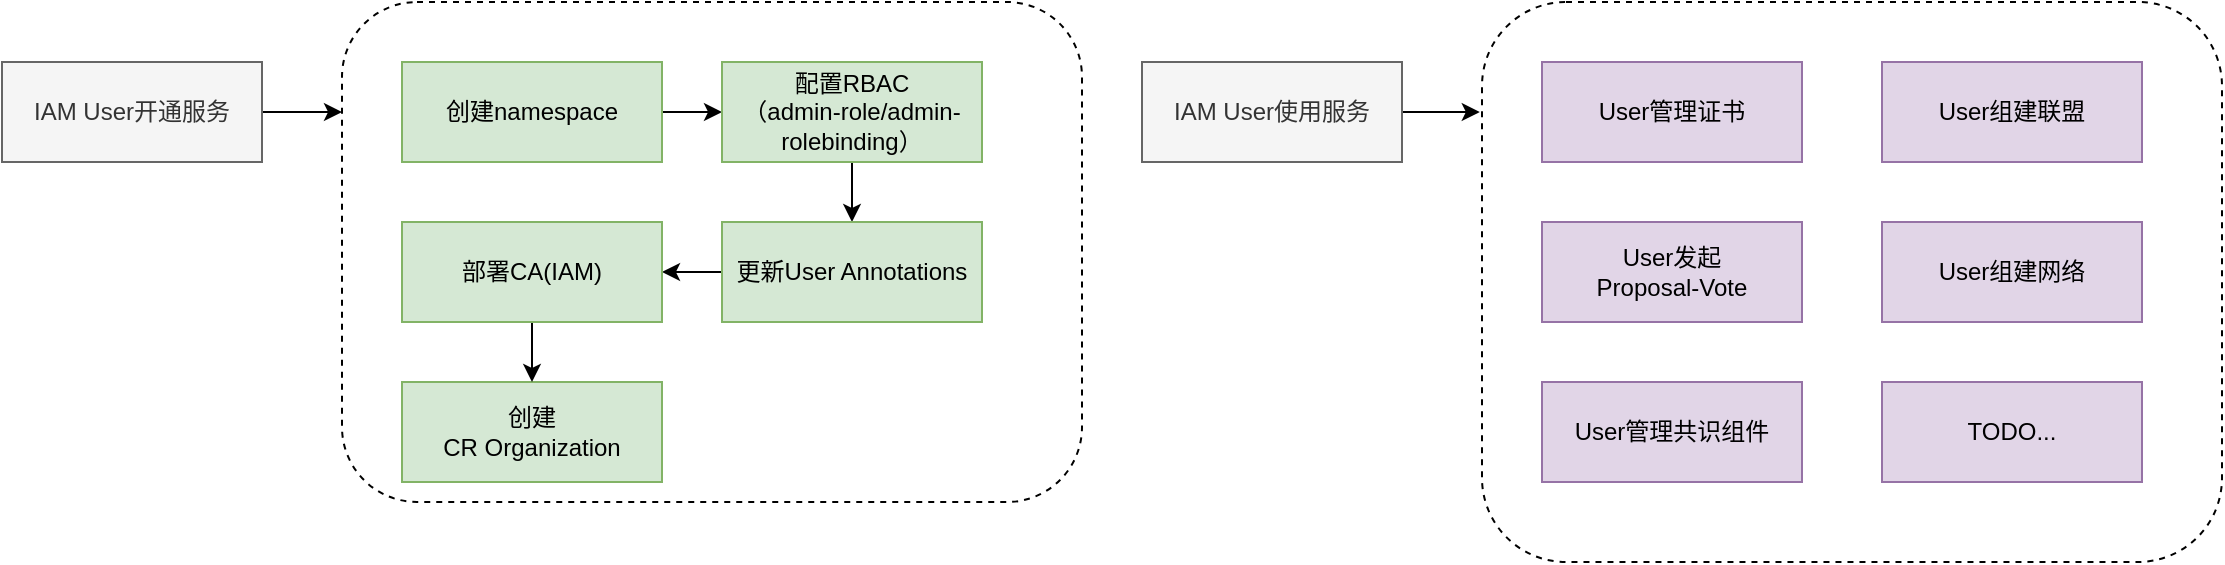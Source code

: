 <mxfile version="20.3.0" type="device"><diagram id="C5RBs43oDa-KdzZeNtuy" name="Page-1"><mxGraphModel dx="1186" dy="613" grid="1" gridSize="10" guides="1" tooltips="1" connect="1" arrows="1" fold="1" page="1" pageScale="1" pageWidth="900" pageHeight="1600" math="0" shadow="0"><root><mxCell id="WIyWlLk6GJQsqaUBKTNV-0"/><mxCell id="WIyWlLk6GJQsqaUBKTNV-1" parent="WIyWlLk6GJQsqaUBKTNV-0"/><mxCell id="NUPRMsHmclSMkxbChcbH-28" value="" style="rounded=1;whiteSpace=wrap;html=1;dashed=1;" parent="WIyWlLk6GJQsqaUBKTNV-1" vertex="1"><mxGeometry x="780" y="70" width="370" height="280" as="geometry"/></mxCell><mxCell id="NUPRMsHmclSMkxbChcbH-27" value="" style="rounded=1;whiteSpace=wrap;html=1;dashed=1;" parent="WIyWlLk6GJQsqaUBKTNV-1" vertex="1"><mxGeometry x="210" y="70" width="370" height="250" as="geometry"/></mxCell><mxCell id="NUPRMsHmclSMkxbChcbH-18" style="edgeStyle=orthogonalEdgeStyle;rounded=0;orthogonalLoop=1;jettySize=auto;html=1;exitX=1;exitY=0.5;exitDx=0;exitDy=0;entryX=0;entryY=0.5;entryDx=0;entryDy=0;" parent="WIyWlLk6GJQsqaUBKTNV-1" source="NUPRMsHmclSMkxbChcbH-0" target="NUPRMsHmclSMkxbChcbH-2" edge="1"><mxGeometry relative="1" as="geometry"/></mxCell><mxCell id="NUPRMsHmclSMkxbChcbH-0" value="创建namespace" style="rounded=0;whiteSpace=wrap;html=1;fillColor=#d5e8d4;strokeColor=#82b366;" parent="WIyWlLk6GJQsqaUBKTNV-1" vertex="1"><mxGeometry x="240" y="100" width="130" height="50" as="geometry"/></mxCell><mxCell id="NUPRMsHmclSMkxbChcbH-5" style="edgeStyle=orthogonalEdgeStyle;rounded=0;orthogonalLoop=1;jettySize=auto;html=1;" parent="WIyWlLk6GJQsqaUBKTNV-1" source="NUPRMsHmclSMkxbChcbH-1" edge="1"><mxGeometry relative="1" as="geometry"><mxPoint x="210" y="125" as="targetPoint"/></mxGeometry></mxCell><mxCell id="NUPRMsHmclSMkxbChcbH-1" value="IAM User开通服务" style="rounded=0;whiteSpace=wrap;html=1;fillColor=#f5f5f5;fontColor=#333333;strokeColor=#666666;" parent="WIyWlLk6GJQsqaUBKTNV-1" vertex="1"><mxGeometry x="40" y="100" width="130" height="50" as="geometry"/></mxCell><mxCell id="NUPRMsHmclSMkxbChcbH-19" style="edgeStyle=orthogonalEdgeStyle;rounded=0;orthogonalLoop=1;jettySize=auto;html=1;exitX=0.5;exitY=1;exitDx=0;exitDy=0;" parent="WIyWlLk6GJQsqaUBKTNV-1" source="NUPRMsHmclSMkxbChcbH-2" target="NUPRMsHmclSMkxbChcbH-4" edge="1"><mxGeometry relative="1" as="geometry"/></mxCell><mxCell id="NUPRMsHmclSMkxbChcbH-2" value="配置RBAC&lt;br&gt;（admin-role/admin-rolebinding）" style="rounded=0;whiteSpace=wrap;html=1;fillColor=#d5e8d4;strokeColor=#82b366;" parent="WIyWlLk6GJQsqaUBKTNV-1" vertex="1"><mxGeometry x="400" y="100" width="130" height="50" as="geometry"/></mxCell><mxCell id="NUPRMsHmclSMkxbChcbH-3" value="创建&lt;br&gt;CR Organization" style="rounded=0;whiteSpace=wrap;html=1;fillColor=#d5e8d4;strokeColor=#82b366;" parent="WIyWlLk6GJQsqaUBKTNV-1" vertex="1"><mxGeometry x="240" y="260" width="130" height="50" as="geometry"/></mxCell><mxCell id="NUPRMsHmclSMkxbChcbH-20" style="edgeStyle=orthogonalEdgeStyle;rounded=0;orthogonalLoop=1;jettySize=auto;html=1;exitX=0;exitY=0.5;exitDx=0;exitDy=0;" parent="WIyWlLk6GJQsqaUBKTNV-1" source="NUPRMsHmclSMkxbChcbH-4" target="NUPRMsHmclSMkxbChcbH-9" edge="1"><mxGeometry relative="1" as="geometry"/></mxCell><mxCell id="NUPRMsHmclSMkxbChcbH-4" value="更新User Annotations" style="rounded=0;whiteSpace=wrap;html=1;fillColor=#d5e8d4;strokeColor=#82b366;" parent="WIyWlLk6GJQsqaUBKTNV-1" vertex="1"><mxGeometry x="400" y="180" width="130" height="50" as="geometry"/></mxCell><mxCell id="NUPRMsHmclSMkxbChcbH-21" style="edgeStyle=orthogonalEdgeStyle;rounded=0;orthogonalLoop=1;jettySize=auto;html=1;exitX=0.5;exitY=1;exitDx=0;exitDy=0;" parent="WIyWlLk6GJQsqaUBKTNV-1" source="NUPRMsHmclSMkxbChcbH-9" target="NUPRMsHmclSMkxbChcbH-3" edge="1"><mxGeometry relative="1" as="geometry"/></mxCell><mxCell id="NUPRMsHmclSMkxbChcbH-9" value="部署CA(IAM)" style="rounded=0;whiteSpace=wrap;html=1;fillColor=#d5e8d4;strokeColor=#82b366;" parent="WIyWlLk6GJQsqaUBKTNV-1" vertex="1"><mxGeometry x="240" y="180" width="130" height="50" as="geometry"/></mxCell><mxCell id="NUPRMsHmclSMkxbChcbH-13" value="User管理证书" style="rounded=0;whiteSpace=wrap;html=1;fillColor=#e1d5e7;strokeColor=#9673a6;" parent="WIyWlLk6GJQsqaUBKTNV-1" vertex="1"><mxGeometry x="810" y="100" width="130" height="50" as="geometry"/></mxCell><mxCell id="NUPRMsHmclSMkxbChcbH-15" value="User组建联盟" style="rounded=0;whiteSpace=wrap;html=1;fillColor=#e1d5e7;strokeColor=#9673a6;" parent="WIyWlLk6GJQsqaUBKTNV-1" vertex="1"><mxGeometry x="980" y="100" width="130" height="50" as="geometry"/></mxCell><mxCell id="NUPRMsHmclSMkxbChcbH-23" value="User发起&lt;br&gt;Proposal-Vote" style="rounded=0;whiteSpace=wrap;html=1;fillColor=#e1d5e7;strokeColor=#9673a6;" parent="WIyWlLk6GJQsqaUBKTNV-1" vertex="1"><mxGeometry x="810" y="180" width="130" height="50" as="geometry"/></mxCell><mxCell id="NUPRMsHmclSMkxbChcbH-24" value="User组建网络" style="rounded=0;whiteSpace=wrap;html=1;fillColor=#e1d5e7;strokeColor=#9673a6;" parent="WIyWlLk6GJQsqaUBKTNV-1" vertex="1"><mxGeometry x="980" y="180" width="130" height="50" as="geometry"/></mxCell><mxCell id="NUPRMsHmclSMkxbChcbH-25" value="User管理共识组件" style="rounded=0;whiteSpace=wrap;html=1;fillColor=#e1d5e7;strokeColor=#9673a6;" parent="WIyWlLk6GJQsqaUBKTNV-1" vertex="1"><mxGeometry x="810" y="260" width="130" height="50" as="geometry"/></mxCell><mxCell id="NUPRMsHmclSMkxbChcbH-26" value="TODO..." style="rounded=0;whiteSpace=wrap;html=1;fillColor=#e1d5e7;strokeColor=#9673a6;" parent="WIyWlLk6GJQsqaUBKTNV-1" vertex="1"><mxGeometry x="980" y="260" width="130" height="50" as="geometry"/></mxCell><mxCell id="NUPRMsHmclSMkxbChcbH-34" style="edgeStyle=orthogonalEdgeStyle;rounded=0;orthogonalLoop=1;jettySize=auto;html=1;exitX=1;exitY=0.5;exitDx=0;exitDy=0;entryX=-0.003;entryY=0.195;entryDx=0;entryDy=0;entryPerimeter=0;fontSize=14;" parent="WIyWlLk6GJQsqaUBKTNV-1" source="NUPRMsHmclSMkxbChcbH-32" target="NUPRMsHmclSMkxbChcbH-28" edge="1"><mxGeometry relative="1" as="geometry"/></mxCell><mxCell id="NUPRMsHmclSMkxbChcbH-32" value="IAM User使用服务" style="rounded=0;whiteSpace=wrap;html=1;fillColor=#f5f5f5;fontColor=#333333;strokeColor=#666666;" parent="WIyWlLk6GJQsqaUBKTNV-1" vertex="1"><mxGeometry x="610" y="100" width="130" height="50" as="geometry"/></mxCell></root></mxGraphModel></diagram></mxfile>